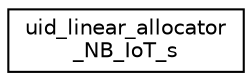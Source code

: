 digraph "Graphical Class Hierarchy"
{
 // LATEX_PDF_SIZE
  edge [fontname="Helvetica",fontsize="10",labelfontname="Helvetica",labelfontsize="10"];
  node [fontname="Helvetica",fontsize="10",shape=record];
  rankdir="LR";
  Node0 [label="uid_linear_allocator\l_NB_IoT_s",height=0.2,width=0.4,color="black", fillcolor="white", style="filled",URL="$structuid__linear__allocator__NB__IoT__s.html",tooltip=" "];
}
